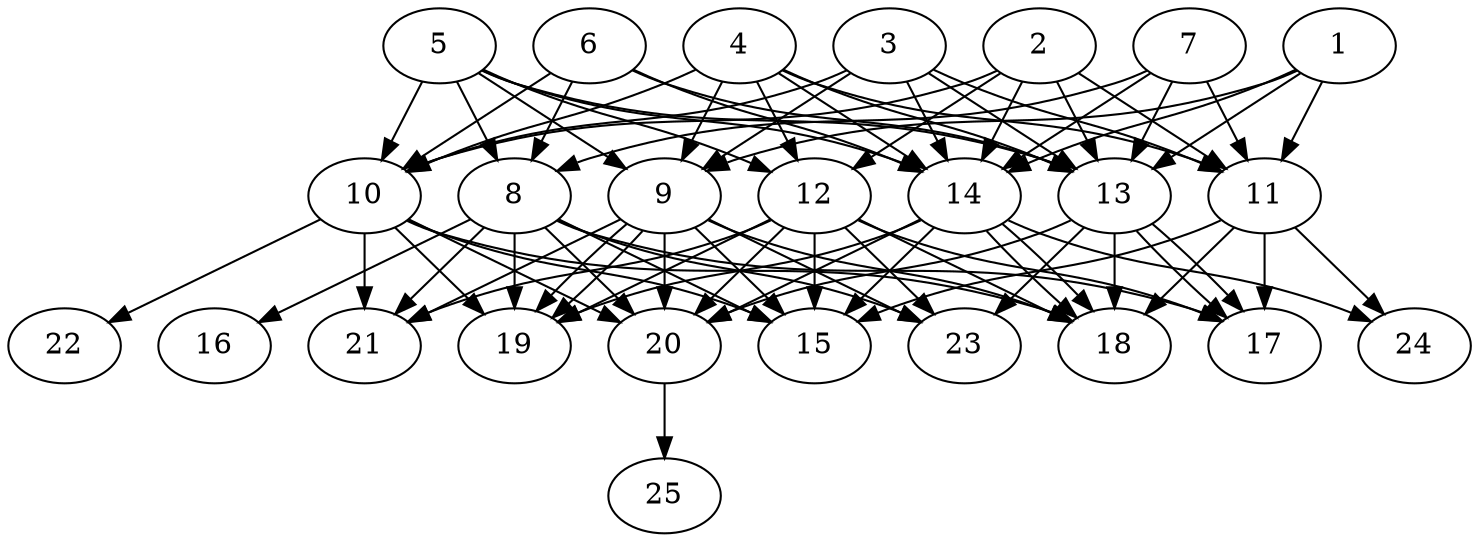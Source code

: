 // DAG automatically generated by daggen at Thu Oct  3 14:00:39 2019
// ./daggen --dot -n 25 --ccr 0.5 --fat 0.7 --regular 0.7 --density 0.9 --mindata 5242880 --maxdata 52428800 
digraph G {
  1 [size="13805568", alpha="0.12", expect_size="6902784"] 
  1 -> 9 [size ="6902784"]
  1 -> 11 [size ="6902784"]
  1 -> 13 [size ="6902784"]
  1 -> 14 [size ="6902784"]
  2 [size="89888768", alpha="0.02", expect_size="44944384"] 
  2 -> 10 [size ="44944384"]
  2 -> 11 [size ="44944384"]
  2 -> 12 [size ="44944384"]
  2 -> 13 [size ="44944384"]
  2 -> 14 [size ="44944384"]
  3 [size="99954688", alpha="0.14", expect_size="49977344"] 
  3 -> 9 [size ="49977344"]
  3 -> 10 [size ="49977344"]
  3 -> 11 [size ="49977344"]
  3 -> 13 [size ="49977344"]
  3 -> 14 [size ="49977344"]
  4 [size="80553984", alpha="0.14", expect_size="40276992"] 
  4 -> 9 [size ="40276992"]
  4 -> 10 [size ="40276992"]
  4 -> 11 [size ="40276992"]
  4 -> 12 [size ="40276992"]
  4 -> 13 [size ="40276992"]
  4 -> 14 [size ="40276992"]
  5 [size="103688192", alpha="0.19", expect_size="51844096"] 
  5 -> 8 [size ="51844096"]
  5 -> 9 [size ="51844096"]
  5 -> 10 [size ="51844096"]
  5 -> 12 [size ="51844096"]
  5 -> 13 [size ="51844096"]
  5 -> 14 [size ="51844096"]
  6 [size="10659840", alpha="0.15", expect_size="5329920"] 
  6 -> 8 [size ="5329920"]
  6 -> 10 [size ="5329920"]
  6 -> 13 [size ="5329920"]
  6 -> 14 [size ="5329920"]
  7 [size="44918784", alpha="0.17", expect_size="22459392"] 
  7 -> 8 [size ="22459392"]
  7 -> 11 [size ="22459392"]
  7 -> 13 [size ="22459392"]
  7 -> 14 [size ="22459392"]
  8 [size="33816576", alpha="0.03", expect_size="16908288"] 
  8 -> 15 [size ="16908288"]
  8 -> 16 [size ="16908288"]
  8 -> 17 [size ="16908288"]
  8 -> 19 [size ="16908288"]
  8 -> 20 [size ="16908288"]
  8 -> 21 [size ="16908288"]
  8 -> 23 [size ="16908288"]
  9 [size="89346048", alpha="0.08", expect_size="44673024"] 
  9 -> 15 [size ="44673024"]
  9 -> 18 [size ="44673024"]
  9 -> 19 [size ="44673024"]
  9 -> 19 [size ="44673024"]
  9 -> 20 [size ="44673024"]
  9 -> 21 [size ="44673024"]
  9 -> 23 [size ="44673024"]
  10 [size="18262016", alpha="0.02", expect_size="9131008"] 
  10 -> 15 [size ="9131008"]
  10 -> 18 [size ="9131008"]
  10 -> 19 [size ="9131008"]
  10 -> 20 [size ="9131008"]
  10 -> 21 [size ="9131008"]
  10 -> 22 [size ="9131008"]
  11 [size="53227520", alpha="0.08", expect_size="26613760"] 
  11 -> 15 [size ="26613760"]
  11 -> 17 [size ="26613760"]
  11 -> 18 [size ="26613760"]
  11 -> 24 [size ="26613760"]
  12 [size="13694976", alpha="0.06", expect_size="6847488"] 
  12 -> 15 [size ="6847488"]
  12 -> 17 [size ="6847488"]
  12 -> 18 [size ="6847488"]
  12 -> 19 [size ="6847488"]
  12 -> 20 [size ="6847488"]
  12 -> 21 [size ="6847488"]
  12 -> 23 [size ="6847488"]
  13 [size="24217600", alpha="0.11", expect_size="12108800"] 
  13 -> 17 [size ="12108800"]
  13 -> 17 [size ="12108800"]
  13 -> 18 [size ="12108800"]
  13 -> 20 [size ="12108800"]
  13 -> 23 [size ="12108800"]
  14 [size="91531264", alpha="0.07", expect_size="45765632"] 
  14 -> 15 [size ="45765632"]
  14 -> 18 [size ="45765632"]
  14 -> 18 [size ="45765632"]
  14 -> 19 [size ="45765632"]
  14 -> 20 [size ="45765632"]
  14 -> 24 [size ="45765632"]
  15 [size="61276160", alpha="0.15", expect_size="30638080"] 
  16 [size="58542080", alpha="0.11", expect_size="29271040"] 
  17 [size="36255744", alpha="0.18", expect_size="18127872"] 
  18 [size="20537344", alpha="0.20", expect_size="10268672"] 
  19 [size="35491840", alpha="0.09", expect_size="17745920"] 
  20 [size="75143168", alpha="0.03", expect_size="37571584"] 
  20 -> 25 [size ="37571584"]
  21 [size="85456896", alpha="0.19", expect_size="42728448"] 
  22 [size="29612032", alpha="0.11", expect_size="14806016"] 
  23 [size="57761792", alpha="0.02", expect_size="28880896"] 
  24 [size="13326336", alpha="0.08", expect_size="6663168"] 
  25 [size="44849152", alpha="0.14", expect_size="22424576"] 
}
